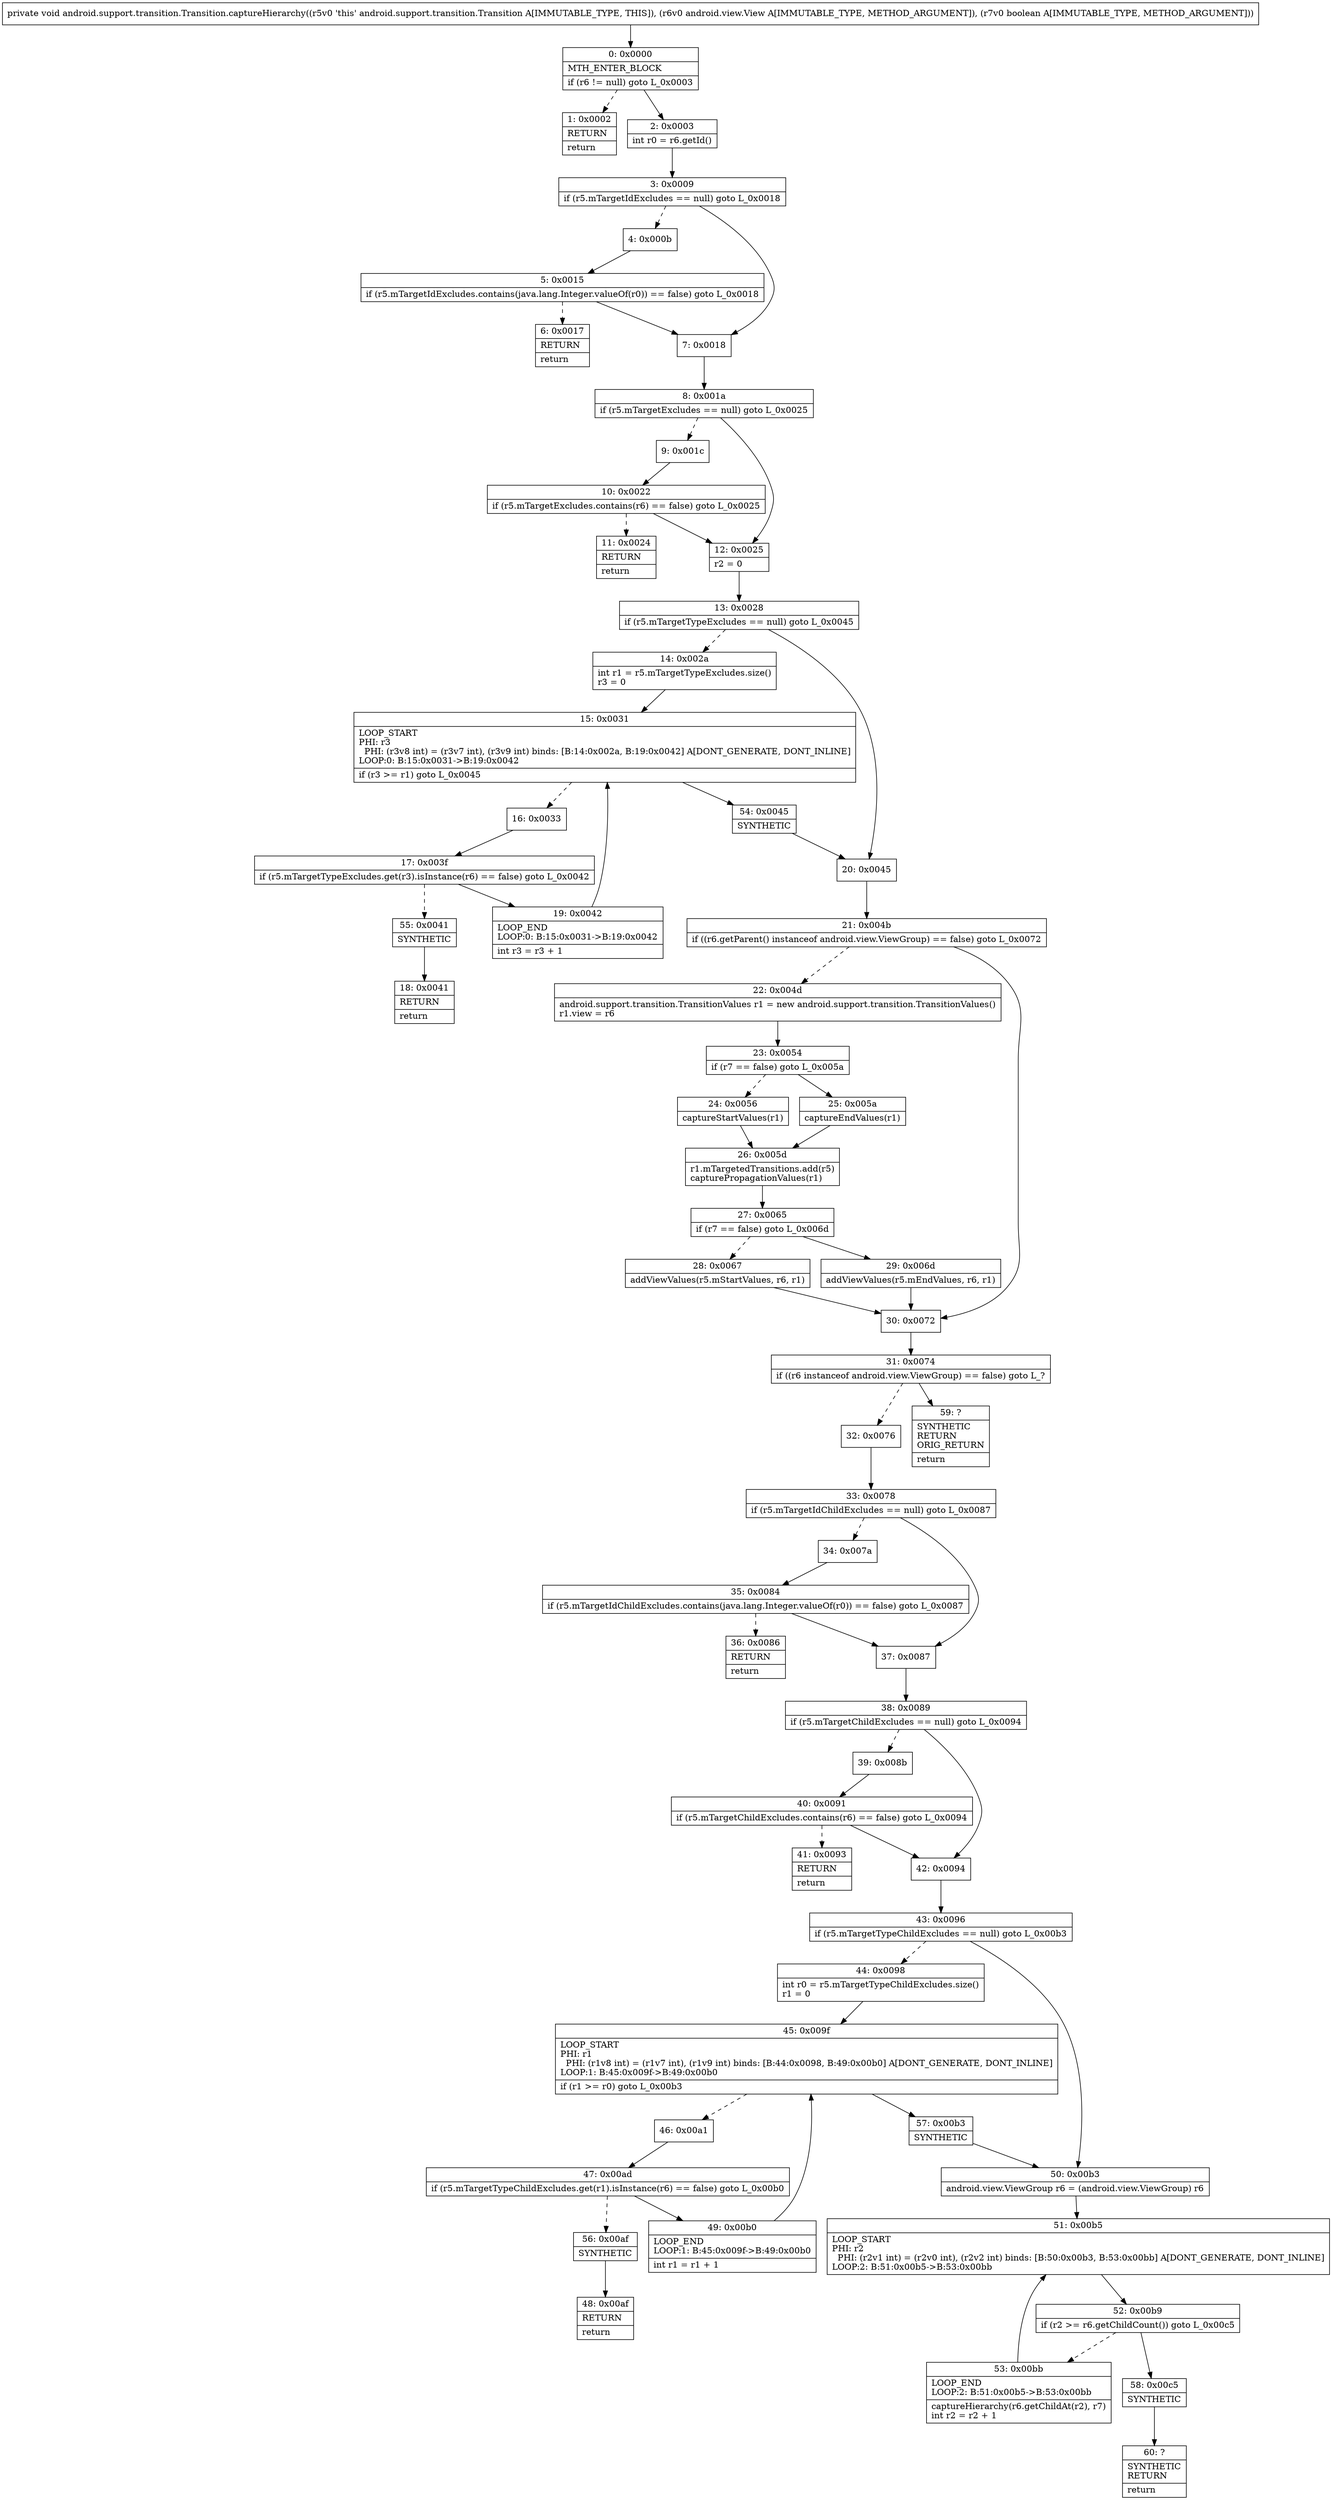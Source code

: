 digraph "CFG forandroid.support.transition.Transition.captureHierarchy(Landroid\/view\/View;Z)V" {
Node_0 [shape=record,label="{0\:\ 0x0000|MTH_ENTER_BLOCK\l|if (r6 != null) goto L_0x0003\l}"];
Node_1 [shape=record,label="{1\:\ 0x0002|RETURN\l|return\l}"];
Node_2 [shape=record,label="{2\:\ 0x0003|int r0 = r6.getId()\l}"];
Node_3 [shape=record,label="{3\:\ 0x0009|if (r5.mTargetIdExcludes == null) goto L_0x0018\l}"];
Node_4 [shape=record,label="{4\:\ 0x000b}"];
Node_5 [shape=record,label="{5\:\ 0x0015|if (r5.mTargetIdExcludes.contains(java.lang.Integer.valueOf(r0)) == false) goto L_0x0018\l}"];
Node_6 [shape=record,label="{6\:\ 0x0017|RETURN\l|return\l}"];
Node_7 [shape=record,label="{7\:\ 0x0018}"];
Node_8 [shape=record,label="{8\:\ 0x001a|if (r5.mTargetExcludes == null) goto L_0x0025\l}"];
Node_9 [shape=record,label="{9\:\ 0x001c}"];
Node_10 [shape=record,label="{10\:\ 0x0022|if (r5.mTargetExcludes.contains(r6) == false) goto L_0x0025\l}"];
Node_11 [shape=record,label="{11\:\ 0x0024|RETURN\l|return\l}"];
Node_12 [shape=record,label="{12\:\ 0x0025|r2 = 0\l}"];
Node_13 [shape=record,label="{13\:\ 0x0028|if (r5.mTargetTypeExcludes == null) goto L_0x0045\l}"];
Node_14 [shape=record,label="{14\:\ 0x002a|int r1 = r5.mTargetTypeExcludes.size()\lr3 = 0\l}"];
Node_15 [shape=record,label="{15\:\ 0x0031|LOOP_START\lPHI: r3 \l  PHI: (r3v8 int) = (r3v7 int), (r3v9 int) binds: [B:14:0x002a, B:19:0x0042] A[DONT_GENERATE, DONT_INLINE]\lLOOP:0: B:15:0x0031\-\>B:19:0x0042\l|if (r3 \>= r1) goto L_0x0045\l}"];
Node_16 [shape=record,label="{16\:\ 0x0033}"];
Node_17 [shape=record,label="{17\:\ 0x003f|if (r5.mTargetTypeExcludes.get(r3).isInstance(r6) == false) goto L_0x0042\l}"];
Node_18 [shape=record,label="{18\:\ 0x0041|RETURN\l|return\l}"];
Node_19 [shape=record,label="{19\:\ 0x0042|LOOP_END\lLOOP:0: B:15:0x0031\-\>B:19:0x0042\l|int r3 = r3 + 1\l}"];
Node_20 [shape=record,label="{20\:\ 0x0045}"];
Node_21 [shape=record,label="{21\:\ 0x004b|if ((r6.getParent() instanceof android.view.ViewGroup) == false) goto L_0x0072\l}"];
Node_22 [shape=record,label="{22\:\ 0x004d|android.support.transition.TransitionValues r1 = new android.support.transition.TransitionValues()\lr1.view = r6\l}"];
Node_23 [shape=record,label="{23\:\ 0x0054|if (r7 == false) goto L_0x005a\l}"];
Node_24 [shape=record,label="{24\:\ 0x0056|captureStartValues(r1)\l}"];
Node_25 [shape=record,label="{25\:\ 0x005a|captureEndValues(r1)\l}"];
Node_26 [shape=record,label="{26\:\ 0x005d|r1.mTargetedTransitions.add(r5)\lcapturePropagationValues(r1)\l}"];
Node_27 [shape=record,label="{27\:\ 0x0065|if (r7 == false) goto L_0x006d\l}"];
Node_28 [shape=record,label="{28\:\ 0x0067|addViewValues(r5.mStartValues, r6, r1)\l}"];
Node_29 [shape=record,label="{29\:\ 0x006d|addViewValues(r5.mEndValues, r6, r1)\l}"];
Node_30 [shape=record,label="{30\:\ 0x0072}"];
Node_31 [shape=record,label="{31\:\ 0x0074|if ((r6 instanceof android.view.ViewGroup) == false) goto L_?\l}"];
Node_32 [shape=record,label="{32\:\ 0x0076}"];
Node_33 [shape=record,label="{33\:\ 0x0078|if (r5.mTargetIdChildExcludes == null) goto L_0x0087\l}"];
Node_34 [shape=record,label="{34\:\ 0x007a}"];
Node_35 [shape=record,label="{35\:\ 0x0084|if (r5.mTargetIdChildExcludes.contains(java.lang.Integer.valueOf(r0)) == false) goto L_0x0087\l}"];
Node_36 [shape=record,label="{36\:\ 0x0086|RETURN\l|return\l}"];
Node_37 [shape=record,label="{37\:\ 0x0087}"];
Node_38 [shape=record,label="{38\:\ 0x0089|if (r5.mTargetChildExcludes == null) goto L_0x0094\l}"];
Node_39 [shape=record,label="{39\:\ 0x008b}"];
Node_40 [shape=record,label="{40\:\ 0x0091|if (r5.mTargetChildExcludes.contains(r6) == false) goto L_0x0094\l}"];
Node_41 [shape=record,label="{41\:\ 0x0093|RETURN\l|return\l}"];
Node_42 [shape=record,label="{42\:\ 0x0094}"];
Node_43 [shape=record,label="{43\:\ 0x0096|if (r5.mTargetTypeChildExcludes == null) goto L_0x00b3\l}"];
Node_44 [shape=record,label="{44\:\ 0x0098|int r0 = r5.mTargetTypeChildExcludes.size()\lr1 = 0\l}"];
Node_45 [shape=record,label="{45\:\ 0x009f|LOOP_START\lPHI: r1 \l  PHI: (r1v8 int) = (r1v7 int), (r1v9 int) binds: [B:44:0x0098, B:49:0x00b0] A[DONT_GENERATE, DONT_INLINE]\lLOOP:1: B:45:0x009f\-\>B:49:0x00b0\l|if (r1 \>= r0) goto L_0x00b3\l}"];
Node_46 [shape=record,label="{46\:\ 0x00a1}"];
Node_47 [shape=record,label="{47\:\ 0x00ad|if (r5.mTargetTypeChildExcludes.get(r1).isInstance(r6) == false) goto L_0x00b0\l}"];
Node_48 [shape=record,label="{48\:\ 0x00af|RETURN\l|return\l}"];
Node_49 [shape=record,label="{49\:\ 0x00b0|LOOP_END\lLOOP:1: B:45:0x009f\-\>B:49:0x00b0\l|int r1 = r1 + 1\l}"];
Node_50 [shape=record,label="{50\:\ 0x00b3|android.view.ViewGroup r6 = (android.view.ViewGroup) r6\l}"];
Node_51 [shape=record,label="{51\:\ 0x00b5|LOOP_START\lPHI: r2 \l  PHI: (r2v1 int) = (r2v0 int), (r2v2 int) binds: [B:50:0x00b3, B:53:0x00bb] A[DONT_GENERATE, DONT_INLINE]\lLOOP:2: B:51:0x00b5\-\>B:53:0x00bb\l}"];
Node_52 [shape=record,label="{52\:\ 0x00b9|if (r2 \>= r6.getChildCount()) goto L_0x00c5\l}"];
Node_53 [shape=record,label="{53\:\ 0x00bb|LOOP_END\lLOOP:2: B:51:0x00b5\-\>B:53:0x00bb\l|captureHierarchy(r6.getChildAt(r2), r7)\lint r2 = r2 + 1\l}"];
Node_54 [shape=record,label="{54\:\ 0x0045|SYNTHETIC\l}"];
Node_55 [shape=record,label="{55\:\ 0x0041|SYNTHETIC\l}"];
Node_56 [shape=record,label="{56\:\ 0x00af|SYNTHETIC\l}"];
Node_57 [shape=record,label="{57\:\ 0x00b3|SYNTHETIC\l}"];
Node_58 [shape=record,label="{58\:\ 0x00c5|SYNTHETIC\l}"];
Node_59 [shape=record,label="{59\:\ ?|SYNTHETIC\lRETURN\lORIG_RETURN\l|return\l}"];
Node_60 [shape=record,label="{60\:\ ?|SYNTHETIC\lRETURN\l|return\l}"];
MethodNode[shape=record,label="{private void android.support.transition.Transition.captureHierarchy((r5v0 'this' android.support.transition.Transition A[IMMUTABLE_TYPE, THIS]), (r6v0 android.view.View A[IMMUTABLE_TYPE, METHOD_ARGUMENT]), (r7v0 boolean A[IMMUTABLE_TYPE, METHOD_ARGUMENT])) }"];
MethodNode -> Node_0;
Node_0 -> Node_1[style=dashed];
Node_0 -> Node_2;
Node_2 -> Node_3;
Node_3 -> Node_4[style=dashed];
Node_3 -> Node_7;
Node_4 -> Node_5;
Node_5 -> Node_6[style=dashed];
Node_5 -> Node_7;
Node_7 -> Node_8;
Node_8 -> Node_9[style=dashed];
Node_8 -> Node_12;
Node_9 -> Node_10;
Node_10 -> Node_11[style=dashed];
Node_10 -> Node_12;
Node_12 -> Node_13;
Node_13 -> Node_14[style=dashed];
Node_13 -> Node_20;
Node_14 -> Node_15;
Node_15 -> Node_16[style=dashed];
Node_15 -> Node_54;
Node_16 -> Node_17;
Node_17 -> Node_19;
Node_17 -> Node_55[style=dashed];
Node_19 -> Node_15;
Node_20 -> Node_21;
Node_21 -> Node_22[style=dashed];
Node_21 -> Node_30;
Node_22 -> Node_23;
Node_23 -> Node_24[style=dashed];
Node_23 -> Node_25;
Node_24 -> Node_26;
Node_25 -> Node_26;
Node_26 -> Node_27;
Node_27 -> Node_28[style=dashed];
Node_27 -> Node_29;
Node_28 -> Node_30;
Node_29 -> Node_30;
Node_30 -> Node_31;
Node_31 -> Node_32[style=dashed];
Node_31 -> Node_59;
Node_32 -> Node_33;
Node_33 -> Node_34[style=dashed];
Node_33 -> Node_37;
Node_34 -> Node_35;
Node_35 -> Node_36[style=dashed];
Node_35 -> Node_37;
Node_37 -> Node_38;
Node_38 -> Node_39[style=dashed];
Node_38 -> Node_42;
Node_39 -> Node_40;
Node_40 -> Node_41[style=dashed];
Node_40 -> Node_42;
Node_42 -> Node_43;
Node_43 -> Node_44[style=dashed];
Node_43 -> Node_50;
Node_44 -> Node_45;
Node_45 -> Node_46[style=dashed];
Node_45 -> Node_57;
Node_46 -> Node_47;
Node_47 -> Node_49;
Node_47 -> Node_56[style=dashed];
Node_49 -> Node_45;
Node_50 -> Node_51;
Node_51 -> Node_52;
Node_52 -> Node_53[style=dashed];
Node_52 -> Node_58;
Node_53 -> Node_51;
Node_54 -> Node_20;
Node_55 -> Node_18;
Node_56 -> Node_48;
Node_57 -> Node_50;
Node_58 -> Node_60;
}

